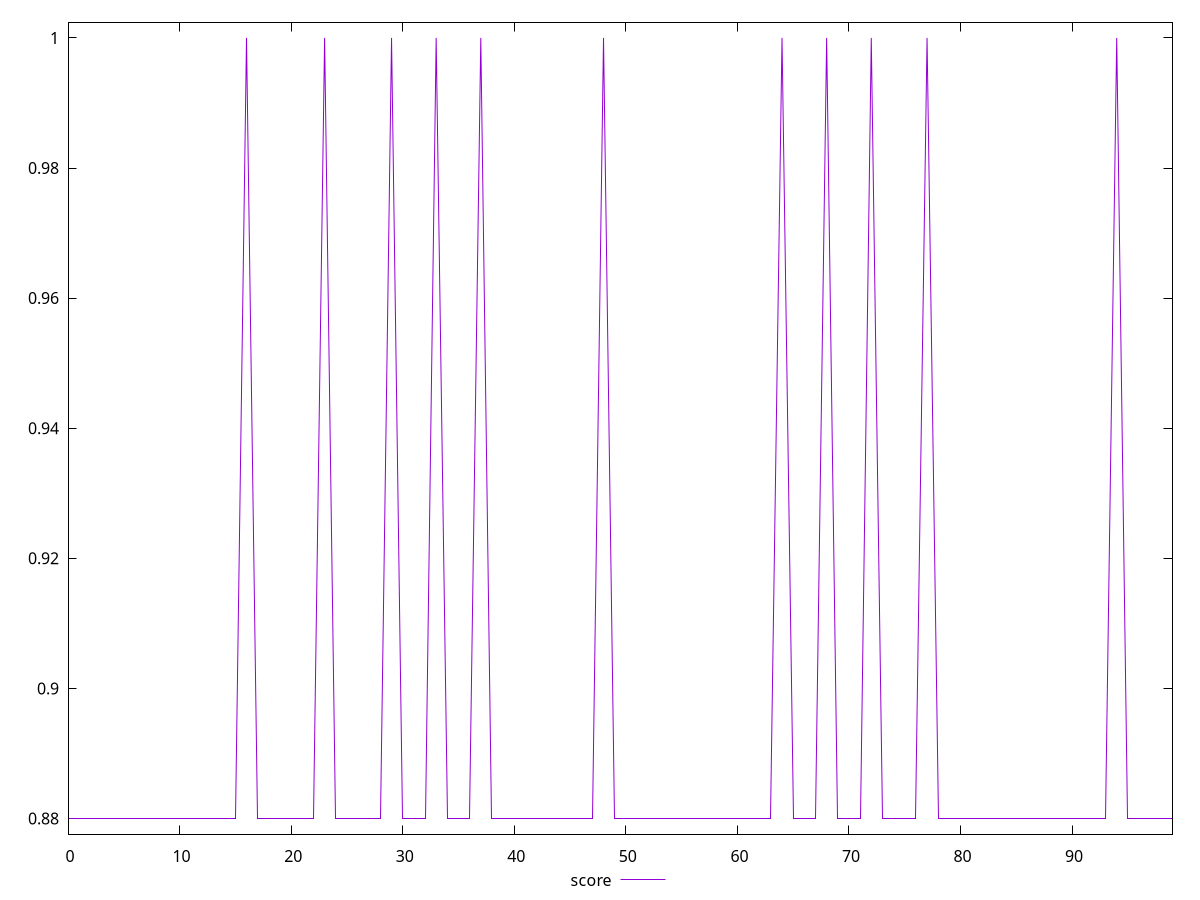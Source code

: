 reset

$score <<EOF
0 0.88
1 0.88
2 0.88
3 0.88
4 0.88
5 0.88
6 0.88
7 0.88
8 0.88
9 0.88
10 0.88
11 0.88
12 0.88
13 0.88
14 0.88
15 0.88
16 1
17 0.88
18 0.88
19 0.88
20 0.88
21 0.88
22 0.88
23 1
24 0.88
25 0.88
26 0.88
27 0.88
28 0.88
29 1
30 0.88
31 0.88
32 0.88
33 1
34 0.88
35 0.88
36 0.88
37 1
38 0.88
39 0.88
40 0.88
41 0.88
42 0.88
43 0.88
44 0.88
45 0.88
46 0.88
47 0.88
48 1
49 0.88
50 0.88
51 0.88
52 0.88
53 0.88
54 0.88
55 0.88
56 0.88
57 0.88
58 0.88
59 0.88
60 0.88
61 0.88
62 0.88
63 0.88
64 1
65 0.88
66 0.88
67 0.88
68 1
69 0.88
70 0.88
71 0.88
72 1
73 0.88
74 0.88
75 0.88
76 0.88
77 1
78 0.88
79 0.88
80 0.88
81 0.88
82 0.88
83 0.88
84 0.88
85 0.88
86 0.88
87 0.88
88 0.88
89 0.88
90 0.88
91 0.88
92 0.88
93 0.88
94 1
95 0.88
96 0.88
97 0.88
98 0.88
99 0.88
EOF

set key outside below
set xrange [0:99]
set yrange [0.8776:1.0024]
set trange [0.8776:1.0024]
set terminal svg size 640, 500 enhanced background rgb 'white'
set output "reports/report_00033_2021-03-01T14-23-16.841Z/unminified-javascript/samples/astro-cached/score/values.svg"

plot $score title "score" with line

reset
